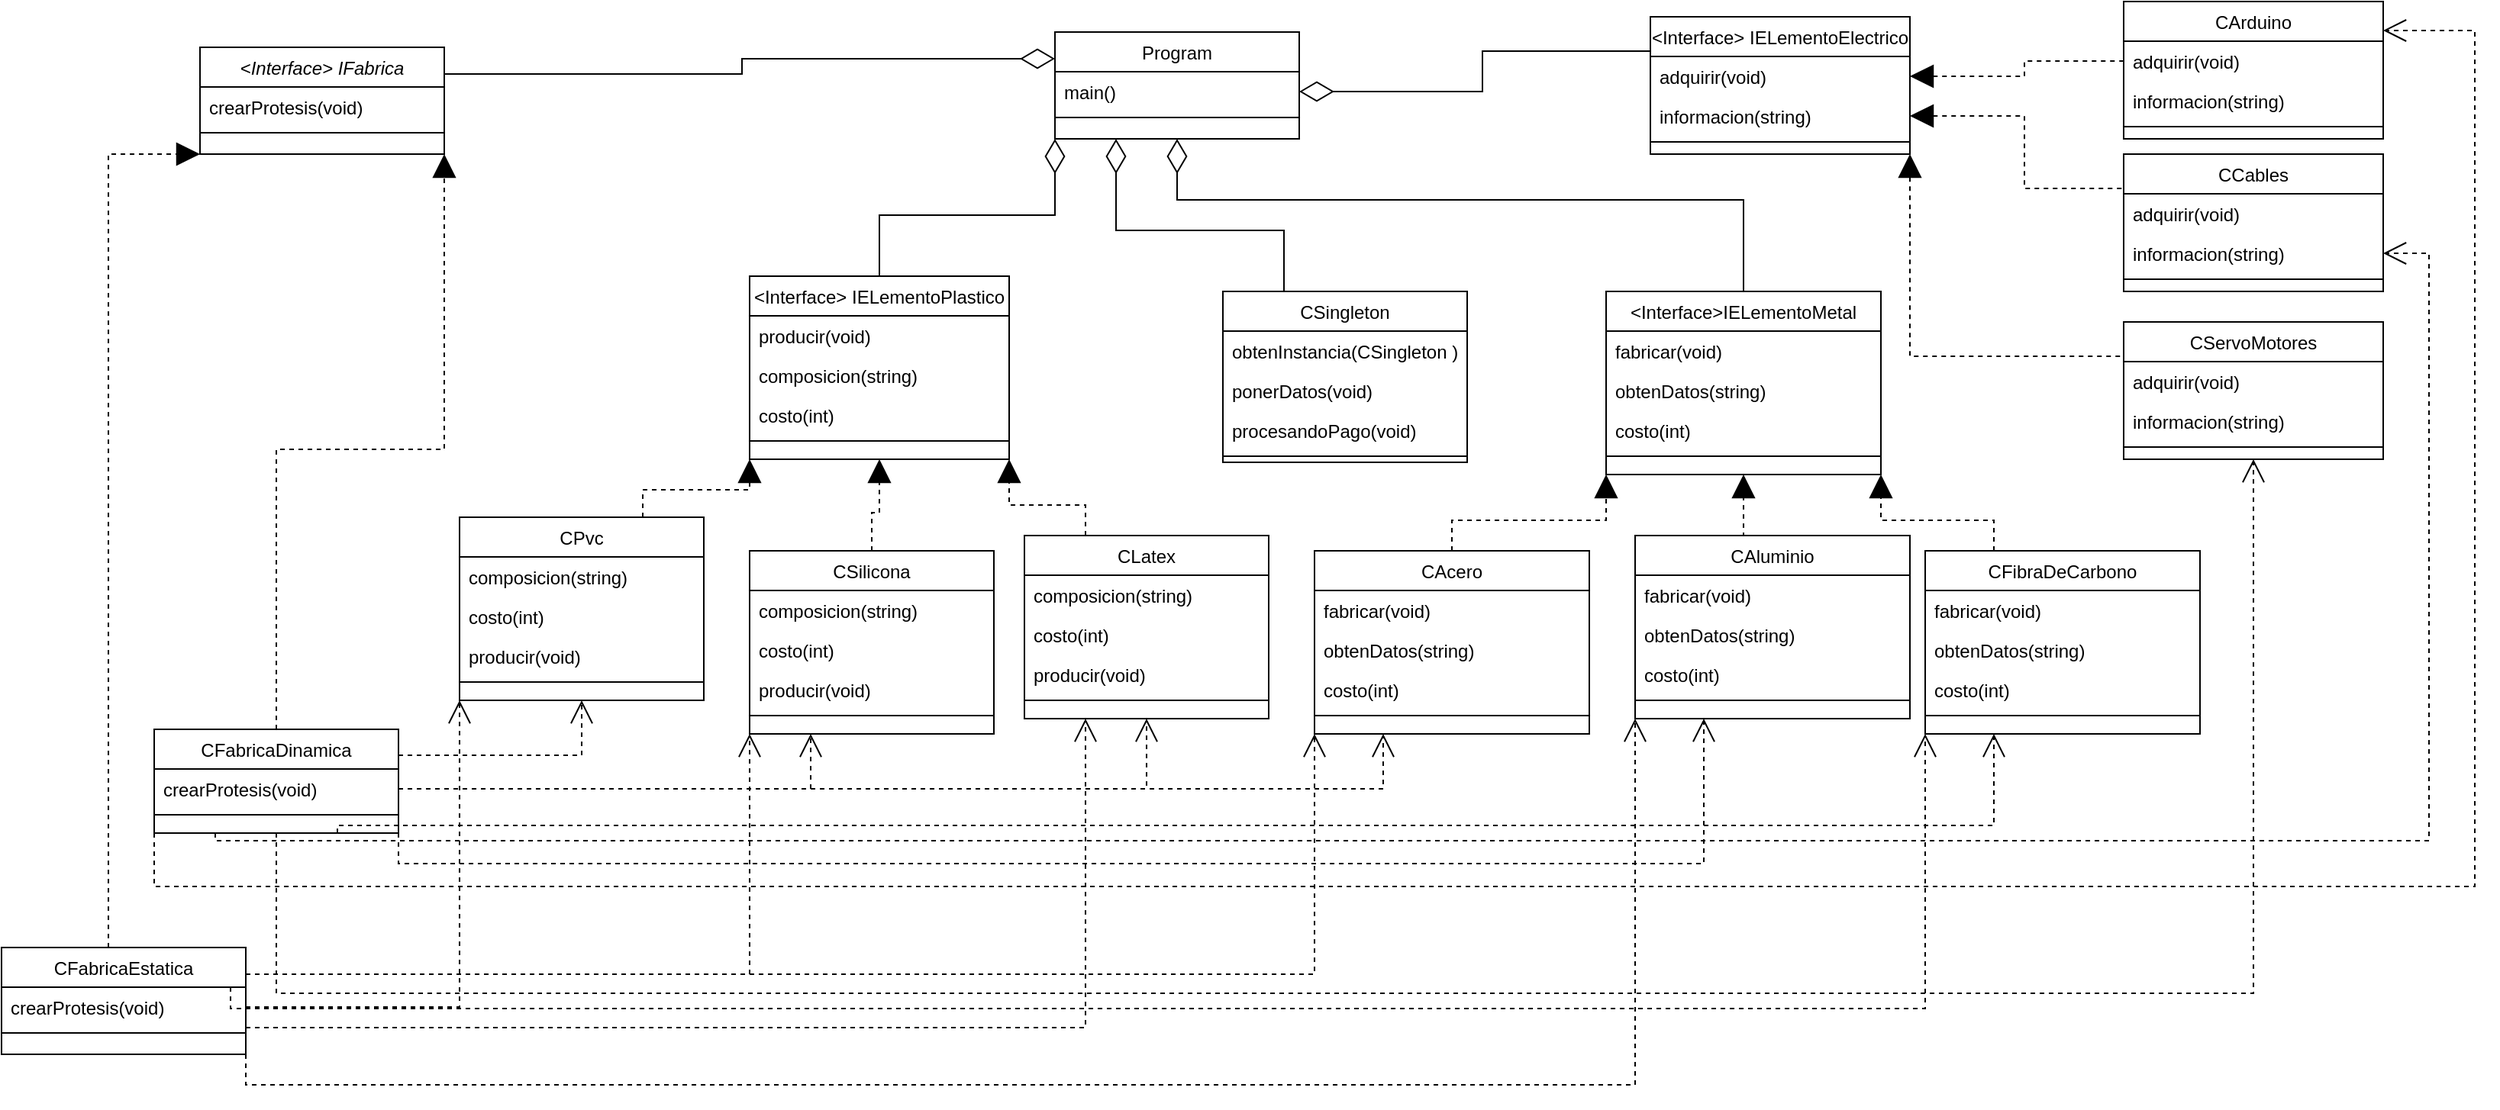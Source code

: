 <mxfile version="20.4.0" type="device"><diagram id="C5RBs43oDa-KdzZeNtuy" name="Page-1"><mxGraphModel dx="1813" dy="685" grid="1" gridSize="10" guides="1" tooltips="1" connect="1" arrows="1" fold="1" page="1" pageScale="1" pageWidth="827" pageHeight="1169" math="0" shadow="0"><root><mxCell id="WIyWlLk6GJQsqaUBKTNV-0"/><mxCell id="WIyWlLk6GJQsqaUBKTNV-1" parent="WIyWlLk6GJQsqaUBKTNV-0"/><mxCell id="kFc6lTH3f4fnBVwbvzu_-84" style="edgeStyle=orthogonalEdgeStyle;rounded=0;orthogonalLoop=1;jettySize=auto;html=1;exitX=1;exitY=0.25;exitDx=0;exitDy=0;entryX=0;entryY=0.25;entryDx=0;entryDy=0;endArrow=diamondThin;endFill=0;endSize=20;" edge="1" parent="WIyWlLk6GJQsqaUBKTNV-1" source="kFc6lTH3f4fnBVwbvzu_-0" target="kFc6lTH3f4fnBVwbvzu_-11"><mxGeometry relative="1" as="geometry"/></mxCell><mxCell id="kFc6lTH3f4fnBVwbvzu_-0" value="&lt;Interface&gt; IFabrica" style="swimlane;fontStyle=2;align=center;verticalAlign=top;childLayout=stackLayout;horizontal=1;startSize=26;horizontalStack=0;resizeParent=1;resizeLast=0;collapsible=1;marginBottom=0;rounded=0;shadow=0;strokeWidth=1;" vertex="1" parent="WIyWlLk6GJQsqaUBKTNV-1"><mxGeometry x="140" y="70" width="160" height="70" as="geometry"><mxRectangle x="230" y="140" width="160" height="26" as="alternateBounds"/></mxGeometry></mxCell><mxCell id="kFc6lTH3f4fnBVwbvzu_-1" value="crearProtesis(void)" style="text;align=left;verticalAlign=top;spacingLeft=4;spacingRight=4;overflow=hidden;rotatable=0;points=[[0,0.5],[1,0.5]];portConstraint=eastwest;" vertex="1" parent="kFc6lTH3f4fnBVwbvzu_-0"><mxGeometry y="26" width="160" height="26" as="geometry"/></mxCell><mxCell id="kFc6lTH3f4fnBVwbvzu_-2" value="" style="line;html=1;strokeWidth=1;align=left;verticalAlign=middle;spacingTop=-1;spacingLeft=3;spacingRight=3;rotatable=0;labelPosition=right;points=[];portConstraint=eastwest;" vertex="1" parent="kFc6lTH3f4fnBVwbvzu_-0"><mxGeometry y="52" width="160" height="8" as="geometry"/></mxCell><mxCell id="kFc6lTH3f4fnBVwbvzu_-9" value="" style="edgeStyle=orthogonalEdgeStyle;rounded=0;orthogonalLoop=1;jettySize=auto;html=1;endArrow=block;endFill=1;endSize=13;dashed=1;entryX=0;entryY=1;entryDx=0;entryDy=0;" edge="1" parent="WIyWlLk6GJQsqaUBKTNV-1" source="kFc6lTH3f4fnBVwbvzu_-3" target="kFc6lTH3f4fnBVwbvzu_-0"><mxGeometry relative="1" as="geometry"><Array as="points"><mxPoint x="80" y="140"/></Array></mxGeometry></mxCell><mxCell id="kFc6lTH3f4fnBVwbvzu_-102" style="edgeStyle=orthogonalEdgeStyle;rounded=0;orthogonalLoop=1;jettySize=auto;html=1;exitX=1;exitY=0.5;exitDx=0;exitDy=0;entryX=0;entryY=1;entryDx=0;entryDy=0;dashed=1;strokeWidth=1;startArrow=none;startFill=0;endArrow=open;endFill=0;startSize=13;endSize=13;sourcePerimeterSpacing=13;targetPerimeterSpacing=13;" edge="1" parent="WIyWlLk6GJQsqaUBKTNV-1" source="kFc6lTH3f4fnBVwbvzu_-4" target="kFc6lTH3f4fnBVwbvzu_-38"><mxGeometry relative="1" as="geometry"/></mxCell><mxCell id="kFc6lTH3f4fnBVwbvzu_-103" style="edgeStyle=orthogonalEdgeStyle;rounded=0;orthogonalLoop=1;jettySize=auto;html=1;exitX=1;exitY=0.25;exitDx=0;exitDy=0;entryX=0;entryY=1;entryDx=0;entryDy=0;dashed=1;strokeWidth=1;startArrow=none;startFill=0;endArrow=open;endFill=0;startSize=13;endSize=13;sourcePerimeterSpacing=13;targetPerimeterSpacing=13;" edge="1" parent="WIyWlLk6GJQsqaUBKTNV-1" source="kFc6lTH3f4fnBVwbvzu_-3" target="kFc6lTH3f4fnBVwbvzu_-28"><mxGeometry relative="1" as="geometry"/></mxCell><mxCell id="kFc6lTH3f4fnBVwbvzu_-104" style="edgeStyle=orthogonalEdgeStyle;rounded=0;orthogonalLoop=1;jettySize=auto;html=1;exitX=1;exitY=0.75;exitDx=0;exitDy=0;entryX=0.25;entryY=1;entryDx=0;entryDy=0;dashed=1;strokeWidth=1;startArrow=none;startFill=0;endArrow=open;endFill=0;startSize=13;endSize=13;sourcePerimeterSpacing=13;targetPerimeterSpacing=13;" edge="1" parent="WIyWlLk6GJQsqaUBKTNV-1" source="kFc6lTH3f4fnBVwbvzu_-3" target="kFc6lTH3f4fnBVwbvzu_-33"><mxGeometry relative="1" as="geometry"/></mxCell><mxCell id="kFc6lTH3f4fnBVwbvzu_-105" style="edgeStyle=orthogonalEdgeStyle;rounded=0;orthogonalLoop=1;jettySize=auto;html=1;exitX=1;exitY=0.25;exitDx=0;exitDy=0;entryX=0;entryY=1;entryDx=0;entryDy=0;dashed=1;strokeWidth=1;startArrow=none;startFill=0;endArrow=open;endFill=0;startSize=13;endSize=13;sourcePerimeterSpacing=13;targetPerimeterSpacing=13;" edge="1" parent="WIyWlLk6GJQsqaUBKTNV-1" source="kFc6lTH3f4fnBVwbvzu_-3" target="kFc6lTH3f4fnBVwbvzu_-47"><mxGeometry relative="1" as="geometry"/></mxCell><mxCell id="kFc6lTH3f4fnBVwbvzu_-106" style="edgeStyle=orthogonalEdgeStyle;rounded=0;orthogonalLoop=1;jettySize=auto;html=1;exitX=1;exitY=1;exitDx=0;exitDy=0;entryX=0;entryY=1;entryDx=0;entryDy=0;dashed=1;strokeWidth=1;startArrow=none;startFill=0;endArrow=open;endFill=0;startSize=13;endSize=13;sourcePerimeterSpacing=13;targetPerimeterSpacing=13;" edge="1" parent="WIyWlLk6GJQsqaUBKTNV-1" source="kFc6lTH3f4fnBVwbvzu_-3" target="kFc6lTH3f4fnBVwbvzu_-57"><mxGeometry relative="1" as="geometry"/></mxCell><mxCell id="kFc6lTH3f4fnBVwbvzu_-107" style="edgeStyle=orthogonalEdgeStyle;rounded=0;orthogonalLoop=1;jettySize=auto;html=1;exitX=1;exitY=0;exitDx=0;exitDy=0;entryX=0;entryY=1;entryDx=0;entryDy=0;dashed=1;strokeWidth=1;startArrow=none;startFill=0;endArrow=open;endFill=0;startSize=13;endSize=13;sourcePerimeterSpacing=13;targetPerimeterSpacing=13;" edge="1" parent="WIyWlLk6GJQsqaUBKTNV-1" source="kFc6lTH3f4fnBVwbvzu_-3" target="kFc6lTH3f4fnBVwbvzu_-52"><mxGeometry relative="1" as="geometry"><Array as="points"><mxPoint x="160" y="700"/><mxPoint x="1270" y="700"/></Array></mxGeometry></mxCell><mxCell id="kFc6lTH3f4fnBVwbvzu_-3" value="CFabricaEstatica" style="swimlane;fontStyle=0;align=center;verticalAlign=top;childLayout=stackLayout;horizontal=1;startSize=26;horizontalStack=0;resizeParent=1;resizeLast=0;collapsible=1;marginBottom=0;rounded=0;shadow=0;strokeWidth=1;" vertex="1" parent="WIyWlLk6GJQsqaUBKTNV-1"><mxGeometry x="10" y="660" width="160" height="70" as="geometry"><mxRectangle x="340" y="380" width="170" height="26" as="alternateBounds"/></mxGeometry></mxCell><mxCell id="kFc6lTH3f4fnBVwbvzu_-4" value="crearProtesis(void)" style="text;align=left;verticalAlign=top;spacingLeft=4;spacingRight=4;overflow=hidden;rotatable=0;points=[[0,0.5],[1,0.5]];portConstraint=eastwest;" vertex="1" parent="kFc6lTH3f4fnBVwbvzu_-3"><mxGeometry y="26" width="160" height="26" as="geometry"/></mxCell><mxCell id="kFc6lTH3f4fnBVwbvzu_-5" value="" style="line;html=1;strokeWidth=1;align=left;verticalAlign=middle;spacingTop=-1;spacingLeft=3;spacingRight=3;rotatable=0;labelPosition=right;points=[];portConstraint=eastwest;" vertex="1" parent="kFc6lTH3f4fnBVwbvzu_-3"><mxGeometry y="52" width="160" height="8" as="geometry"/></mxCell><mxCell id="kFc6lTH3f4fnBVwbvzu_-10" value="" style="edgeStyle=orthogonalEdgeStyle;rounded=0;orthogonalLoop=1;jettySize=auto;html=1;endArrow=block;endFill=1;endSize=13;dashed=1;entryX=1;entryY=1;entryDx=0;entryDy=0;" edge="1" parent="WIyWlLk6GJQsqaUBKTNV-1" source="kFc6lTH3f4fnBVwbvzu_-6" target="kFc6lTH3f4fnBVwbvzu_-0"><mxGeometry relative="1" as="geometry"/></mxCell><mxCell id="kFc6lTH3f4fnBVwbvzu_-109" style="edgeStyle=orthogonalEdgeStyle;rounded=0;orthogonalLoop=1;jettySize=auto;html=1;exitX=1;exitY=0.25;exitDx=0;exitDy=0;entryX=0.5;entryY=1;entryDx=0;entryDy=0;dashed=1;strokeWidth=1;startArrow=none;startFill=0;endArrow=open;endFill=0;startSize=13;endSize=13;sourcePerimeterSpacing=13;targetPerimeterSpacing=13;" edge="1" parent="WIyWlLk6GJQsqaUBKTNV-1" source="kFc6lTH3f4fnBVwbvzu_-6" target="kFc6lTH3f4fnBVwbvzu_-38"><mxGeometry relative="1" as="geometry"/></mxCell><mxCell id="kFc6lTH3f4fnBVwbvzu_-113" style="edgeStyle=orthogonalEdgeStyle;rounded=0;orthogonalLoop=1;jettySize=auto;html=1;exitX=1;exitY=1;exitDx=0;exitDy=0;entryX=0.25;entryY=1;entryDx=0;entryDy=0;dashed=1;strokeWidth=1;startArrow=none;startFill=0;endArrow=open;endFill=0;startSize=13;endSize=13;sourcePerimeterSpacing=13;targetPerimeterSpacing=13;" edge="1" parent="WIyWlLk6GJQsqaUBKTNV-1" source="kFc6lTH3f4fnBVwbvzu_-6" target="kFc6lTH3f4fnBVwbvzu_-57"><mxGeometry relative="1" as="geometry"/></mxCell><mxCell id="kFc6lTH3f4fnBVwbvzu_-114" style="edgeStyle=orthogonalEdgeStyle;rounded=0;orthogonalLoop=1;jettySize=auto;html=1;exitX=0.75;exitY=1;exitDx=0;exitDy=0;entryX=0.25;entryY=1;entryDx=0;entryDy=0;dashed=1;strokeWidth=1;startArrow=none;startFill=0;endArrow=open;endFill=0;startSize=13;endSize=13;sourcePerimeterSpacing=13;targetPerimeterSpacing=13;" edge="1" parent="WIyWlLk6GJQsqaUBKTNV-1" source="kFc6lTH3f4fnBVwbvzu_-6" target="kFc6lTH3f4fnBVwbvzu_-52"><mxGeometry relative="1" as="geometry"><Array as="points"><mxPoint x="230" y="580"/><mxPoint x="1315" y="580"/></Array></mxGeometry></mxCell><mxCell id="kFc6lTH3f4fnBVwbvzu_-115" style="edgeStyle=orthogonalEdgeStyle;rounded=0;orthogonalLoop=1;jettySize=auto;html=1;exitX=0.5;exitY=1;exitDx=0;exitDy=0;entryX=0.5;entryY=1;entryDx=0;entryDy=0;dashed=1;strokeWidth=1;startArrow=none;startFill=0;endArrow=open;endFill=0;startSize=13;endSize=13;sourcePerimeterSpacing=13;targetPerimeterSpacing=13;" edge="1" parent="WIyWlLk6GJQsqaUBKTNV-1" source="kFc6lTH3f4fnBVwbvzu_-6" target="kFc6lTH3f4fnBVwbvzu_-69"><mxGeometry relative="1" as="geometry"><Array as="points"><mxPoint x="190" y="690"/><mxPoint x="1485" y="690"/></Array></mxGeometry></mxCell><mxCell id="kFc6lTH3f4fnBVwbvzu_-116" style="edgeStyle=orthogonalEdgeStyle;rounded=0;orthogonalLoop=1;jettySize=auto;html=1;exitX=0.25;exitY=1;exitDx=0;exitDy=0;entryX=1;entryY=0.5;entryDx=0;entryDy=0;dashed=1;strokeWidth=1;startArrow=none;startFill=0;endArrow=open;endFill=0;startSize=13;endSize=13;sourcePerimeterSpacing=13;targetPerimeterSpacing=13;" edge="1" parent="WIyWlLk6GJQsqaUBKTNV-1" source="kFc6lTH3f4fnBVwbvzu_-6" target="kFc6lTH3f4fnBVwbvzu_-75"><mxGeometry relative="1" as="geometry"><Array as="points"><mxPoint x="150" y="590"/><mxPoint x="1600" y="590"/><mxPoint x="1600" y="205"/></Array></mxGeometry></mxCell><mxCell id="kFc6lTH3f4fnBVwbvzu_-117" style="edgeStyle=orthogonalEdgeStyle;rounded=0;orthogonalLoop=1;jettySize=auto;html=1;exitX=0;exitY=1;exitDx=0;exitDy=0;entryX=1;entryY=0.211;entryDx=0;entryDy=0;dashed=1;strokeWidth=1;startArrow=none;startFill=0;endArrow=open;endFill=0;startSize=13;endSize=13;sourcePerimeterSpacing=13;targetPerimeterSpacing=13;entryPerimeter=0;" edge="1" parent="WIyWlLk6GJQsqaUBKTNV-1" source="kFc6lTH3f4fnBVwbvzu_-6" target="kFc6lTH3f4fnBVwbvzu_-65"><mxGeometry relative="1" as="geometry"><Array as="points"><mxPoint x="110" y="620"/><mxPoint x="1630" y="620"/><mxPoint x="1630" y="59"/></Array></mxGeometry></mxCell><mxCell id="kFc6lTH3f4fnBVwbvzu_-6" value="CFabricaDinamica" style="swimlane;fontStyle=0;align=center;verticalAlign=top;childLayout=stackLayout;horizontal=1;startSize=26;horizontalStack=0;resizeParent=1;resizeLast=0;collapsible=1;marginBottom=0;rounded=0;shadow=0;strokeWidth=1;" vertex="1" parent="WIyWlLk6GJQsqaUBKTNV-1"><mxGeometry x="110" y="517" width="160" height="68" as="geometry"><mxRectangle x="130" y="380" width="160" height="26" as="alternateBounds"/></mxGeometry></mxCell><mxCell id="kFc6lTH3f4fnBVwbvzu_-7" value="crearProtesis(void)" style="text;align=left;verticalAlign=top;spacingLeft=4;spacingRight=4;overflow=hidden;rotatable=0;points=[[0,0.5],[1,0.5]];portConstraint=eastwest;" vertex="1" parent="kFc6lTH3f4fnBVwbvzu_-6"><mxGeometry y="26" width="160" height="26" as="geometry"/></mxCell><mxCell id="kFc6lTH3f4fnBVwbvzu_-8" value="" style="line;html=1;strokeWidth=1;align=left;verticalAlign=middle;spacingTop=-1;spacingLeft=3;spacingRight=3;rotatable=0;labelPosition=right;points=[];portConstraint=eastwest;" vertex="1" parent="kFc6lTH3f4fnBVwbvzu_-6"><mxGeometry y="52" width="160" height="8" as="geometry"/></mxCell><mxCell id="kFc6lTH3f4fnBVwbvzu_-11" value="Program" style="swimlane;fontStyle=0;align=center;verticalAlign=top;childLayout=stackLayout;horizontal=1;startSize=26;horizontalStack=0;resizeParent=1;resizeLast=0;collapsible=1;marginBottom=0;rounded=0;shadow=0;strokeWidth=1;" vertex="1" parent="WIyWlLk6GJQsqaUBKTNV-1"><mxGeometry x="700" y="60" width="160" height="70" as="geometry"><mxRectangle x="550" y="140" width="160" height="26" as="alternateBounds"/></mxGeometry></mxCell><mxCell id="kFc6lTH3f4fnBVwbvzu_-12" value="main()" style="text;align=left;verticalAlign=top;spacingLeft=4;spacingRight=4;overflow=hidden;rotatable=0;points=[[0,0.5],[1,0.5]];portConstraint=eastwest;" vertex="1" parent="kFc6lTH3f4fnBVwbvzu_-11"><mxGeometry y="26" width="160" height="26" as="geometry"/></mxCell><mxCell id="kFc6lTH3f4fnBVwbvzu_-13" value="" style="line;html=1;strokeWidth=1;align=left;verticalAlign=middle;spacingTop=-1;spacingLeft=3;spacingRight=3;rotatable=0;labelPosition=right;points=[];portConstraint=eastwest;" vertex="1" parent="kFc6lTH3f4fnBVwbvzu_-11"><mxGeometry y="52" width="160" height="8" as="geometry"/></mxCell><mxCell id="kFc6lTH3f4fnBVwbvzu_-88" style="edgeStyle=orthogonalEdgeStyle;rounded=0;orthogonalLoop=1;jettySize=auto;html=1;exitX=0;exitY=0.25;exitDx=0;exitDy=0;entryX=1;entryY=0.5;entryDx=0;entryDy=0;endArrow=diamondThin;endFill=0;endSize=20;" edge="1" parent="WIyWlLk6GJQsqaUBKTNV-1" source="kFc6lTH3f4fnBVwbvzu_-14" target="kFc6lTH3f4fnBVwbvzu_-12"><mxGeometry relative="1" as="geometry"/></mxCell><mxCell id="kFc6lTH3f4fnBVwbvzu_-100" style="edgeStyle=orthogonalEdgeStyle;rounded=0;orthogonalLoop=1;jettySize=auto;html=1;exitX=1;exitY=1;exitDx=0;exitDy=0;entryX=0;entryY=0.25;entryDx=0;entryDy=0;dashed=1;strokeWidth=1;startArrow=block;startFill=1;endArrow=none;endFill=0;endSize=13;targetPerimeterSpacing=13;sourcePerimeterSpacing=13;startSize=13;" edge="1" parent="WIyWlLk6GJQsqaUBKTNV-1" source="kFc6lTH3f4fnBVwbvzu_-14" target="kFc6lTH3f4fnBVwbvzu_-69"><mxGeometry relative="1" as="geometry"/></mxCell><mxCell id="kFc6lTH3f4fnBVwbvzu_-14" value="&lt;Interface&gt; IELementoElectrico" style="swimlane;fontStyle=0;align=center;verticalAlign=top;childLayout=stackLayout;horizontal=1;startSize=26;horizontalStack=0;resizeParent=1;resizeLast=0;collapsible=1;marginBottom=0;rounded=0;shadow=0;strokeWidth=1;" vertex="1" parent="WIyWlLk6GJQsqaUBKTNV-1"><mxGeometry x="1090" y="50" width="170" height="90" as="geometry"><mxRectangle x="340" y="380" width="170" height="26" as="alternateBounds"/></mxGeometry></mxCell><mxCell id="kFc6lTH3f4fnBVwbvzu_-15" value="adquirir(void)" style="text;align=left;verticalAlign=top;spacingLeft=4;spacingRight=4;overflow=hidden;rotatable=0;points=[[0,0.5],[1,0.5]];portConstraint=eastwest;" vertex="1" parent="kFc6lTH3f4fnBVwbvzu_-14"><mxGeometry y="26" width="170" height="26" as="geometry"/></mxCell><mxCell id="kFc6lTH3f4fnBVwbvzu_-16" value="informacion(string)" style="text;align=left;verticalAlign=top;spacingLeft=4;spacingRight=4;overflow=hidden;rotatable=0;points=[[0,0.5],[1,0.5]];portConstraint=eastwest;" vertex="1" parent="kFc6lTH3f4fnBVwbvzu_-14"><mxGeometry y="52" width="170" height="26" as="geometry"/></mxCell><mxCell id="kFc6lTH3f4fnBVwbvzu_-17" value="" style="line;html=1;strokeWidth=1;align=left;verticalAlign=middle;spacingTop=-1;spacingLeft=3;spacingRight=3;rotatable=0;labelPosition=right;points=[];portConstraint=eastwest;" vertex="1" parent="kFc6lTH3f4fnBVwbvzu_-14"><mxGeometry y="78" width="170" height="8" as="geometry"/></mxCell><mxCell id="kFc6lTH3f4fnBVwbvzu_-87" style="edgeStyle=orthogonalEdgeStyle;rounded=0;orthogonalLoop=1;jettySize=auto;html=1;exitX=0.5;exitY=0;exitDx=0;exitDy=0;entryX=0.5;entryY=1;entryDx=0;entryDy=0;endArrow=diamondThin;endFill=0;targetPerimeterSpacing=19;endSize=20;" edge="1" parent="WIyWlLk6GJQsqaUBKTNV-1" source="kFc6lTH3f4fnBVwbvzu_-18" target="kFc6lTH3f4fnBVwbvzu_-11"><mxGeometry relative="1" as="geometry"><Array as="points"><mxPoint x="1151" y="170"/><mxPoint x="780" y="170"/></Array></mxGeometry></mxCell><mxCell id="kFc6lTH3f4fnBVwbvzu_-18" value="&lt;Interface&gt;IELementoMetal" style="swimlane;fontStyle=0;align=center;verticalAlign=top;childLayout=stackLayout;horizontal=1;startSize=26;horizontalStack=0;resizeParent=1;resizeLast=0;collapsible=1;marginBottom=0;rounded=0;shadow=0;strokeWidth=1;" vertex="1" parent="WIyWlLk6GJQsqaUBKTNV-1"><mxGeometry x="1061" y="230" width="180" height="120" as="geometry"><mxRectangle x="340" y="380" width="170" height="26" as="alternateBounds"/></mxGeometry></mxCell><mxCell id="kFc6lTH3f4fnBVwbvzu_-19" value="fabricar(void)" style="text;align=left;verticalAlign=top;spacingLeft=4;spacingRight=4;overflow=hidden;rotatable=0;points=[[0,0.5],[1,0.5]];portConstraint=eastwest;" vertex="1" parent="kFc6lTH3f4fnBVwbvzu_-18"><mxGeometry y="26" width="180" height="26" as="geometry"/></mxCell><mxCell id="kFc6lTH3f4fnBVwbvzu_-20" value="obtenDatos(string)" style="text;align=left;verticalAlign=top;spacingLeft=4;spacingRight=4;overflow=hidden;rotatable=0;points=[[0,0.5],[1,0.5]];portConstraint=eastwest;" vertex="1" parent="kFc6lTH3f4fnBVwbvzu_-18"><mxGeometry y="52" width="180" height="26" as="geometry"/></mxCell><mxCell id="kFc6lTH3f4fnBVwbvzu_-21" value="costo(int)" style="text;align=left;verticalAlign=top;spacingLeft=4;spacingRight=4;overflow=hidden;rotatable=0;points=[[0,0.5],[1,0.5]];portConstraint=eastwest;" vertex="1" parent="kFc6lTH3f4fnBVwbvzu_-18"><mxGeometry y="78" width="180" height="26" as="geometry"/></mxCell><mxCell id="kFc6lTH3f4fnBVwbvzu_-22" value="" style="line;html=1;strokeWidth=1;align=left;verticalAlign=middle;spacingTop=-1;spacingLeft=3;spacingRight=3;rotatable=0;labelPosition=right;points=[];portConstraint=eastwest;" vertex="1" parent="kFc6lTH3f4fnBVwbvzu_-18"><mxGeometry y="104" width="180" height="8" as="geometry"/></mxCell><mxCell id="kFc6lTH3f4fnBVwbvzu_-86" style="edgeStyle=orthogonalEdgeStyle;rounded=0;orthogonalLoop=1;jettySize=auto;html=1;exitX=0.5;exitY=0;exitDx=0;exitDy=0;entryX=0;entryY=1;entryDx=0;entryDy=0;endArrow=diamondThin;endFill=0;endSize=20;" edge="1" parent="WIyWlLk6GJQsqaUBKTNV-1" source="kFc6lTH3f4fnBVwbvzu_-23" target="kFc6lTH3f4fnBVwbvzu_-11"><mxGeometry relative="1" as="geometry"/></mxCell><mxCell id="kFc6lTH3f4fnBVwbvzu_-23" value="&lt;Interface&gt; IELementoPlastico" style="swimlane;fontStyle=0;align=center;verticalAlign=top;childLayout=stackLayout;horizontal=1;startSize=26;horizontalStack=0;resizeParent=1;resizeLast=0;collapsible=1;marginBottom=0;rounded=0;shadow=0;strokeWidth=1;" vertex="1" parent="WIyWlLk6GJQsqaUBKTNV-1"><mxGeometry x="500" y="220" width="170" height="120" as="geometry"><mxRectangle x="340" y="380" width="170" height="26" as="alternateBounds"/></mxGeometry></mxCell><mxCell id="kFc6lTH3f4fnBVwbvzu_-24" value="producir(void)" style="text;align=left;verticalAlign=top;spacingLeft=4;spacingRight=4;overflow=hidden;rotatable=0;points=[[0,0.5],[1,0.5]];portConstraint=eastwest;" vertex="1" parent="kFc6lTH3f4fnBVwbvzu_-23"><mxGeometry y="26" width="170" height="26" as="geometry"/></mxCell><mxCell id="kFc6lTH3f4fnBVwbvzu_-25" value="composicion(string)" style="text;align=left;verticalAlign=top;spacingLeft=4;spacingRight=4;overflow=hidden;rotatable=0;points=[[0,0.5],[1,0.5]];portConstraint=eastwest;" vertex="1" parent="kFc6lTH3f4fnBVwbvzu_-23"><mxGeometry y="52" width="170" height="26" as="geometry"/></mxCell><mxCell id="kFc6lTH3f4fnBVwbvzu_-26" value="costo(int)" style="text;align=left;verticalAlign=top;spacingLeft=4;spacingRight=4;overflow=hidden;rotatable=0;points=[[0,0.5],[1,0.5]];portConstraint=eastwest;" vertex="1" parent="kFc6lTH3f4fnBVwbvzu_-23"><mxGeometry y="78" width="170" height="26" as="geometry"/></mxCell><mxCell id="kFc6lTH3f4fnBVwbvzu_-27" value="" style="line;html=1;strokeWidth=1;align=left;verticalAlign=middle;spacingTop=-1;spacingLeft=3;spacingRight=3;rotatable=0;labelPosition=right;points=[];portConstraint=eastwest;" vertex="1" parent="kFc6lTH3f4fnBVwbvzu_-23"><mxGeometry y="104" width="170" height="8" as="geometry"/></mxCell><mxCell id="kFc6lTH3f4fnBVwbvzu_-44" value="" style="edgeStyle=orthogonalEdgeStyle;rounded=0;orthogonalLoop=1;jettySize=auto;html=1;entryX=0.5;entryY=1;entryDx=0;entryDy=0;endArrow=block;endFill=1;endSize=13;dashed=1;" edge="1" parent="WIyWlLk6GJQsqaUBKTNV-1" source="kFc6lTH3f4fnBVwbvzu_-28" target="kFc6lTH3f4fnBVwbvzu_-23"><mxGeometry relative="1" as="geometry"/></mxCell><mxCell id="kFc6lTH3f4fnBVwbvzu_-28" value="CSilicona" style="swimlane;fontStyle=0;align=center;verticalAlign=top;childLayout=stackLayout;horizontal=1;startSize=26;horizontalStack=0;resizeParent=1;resizeLast=0;collapsible=1;marginBottom=0;rounded=0;shadow=0;strokeWidth=1;" vertex="1" parent="WIyWlLk6GJQsqaUBKTNV-1"><mxGeometry x="500" y="400" width="160" height="120" as="geometry"><mxRectangle x="130" y="380" width="160" height="26" as="alternateBounds"/></mxGeometry></mxCell><mxCell id="kFc6lTH3f4fnBVwbvzu_-29" value="composicion(string)" style="text;align=left;verticalAlign=top;spacingLeft=4;spacingRight=4;overflow=hidden;rotatable=0;points=[[0,0.5],[1,0.5]];portConstraint=eastwest;" vertex="1" parent="kFc6lTH3f4fnBVwbvzu_-28"><mxGeometry y="26" width="160" height="26" as="geometry"/></mxCell><mxCell id="kFc6lTH3f4fnBVwbvzu_-30" value="costo(int)" style="text;align=left;verticalAlign=top;spacingLeft=4;spacingRight=4;overflow=hidden;rotatable=0;points=[[0,0.5],[1,0.5]];portConstraint=eastwest;" vertex="1" parent="kFc6lTH3f4fnBVwbvzu_-28"><mxGeometry y="52" width="160" height="26" as="geometry"/></mxCell><mxCell id="kFc6lTH3f4fnBVwbvzu_-31" value="producir(void)" style="text;align=left;verticalAlign=top;spacingLeft=4;spacingRight=4;overflow=hidden;rotatable=0;points=[[0,0.5],[1,0.5]];portConstraint=eastwest;" vertex="1" parent="kFc6lTH3f4fnBVwbvzu_-28"><mxGeometry y="78" width="160" height="26" as="geometry"/></mxCell><mxCell id="kFc6lTH3f4fnBVwbvzu_-32" value="" style="line;html=1;strokeWidth=1;align=left;verticalAlign=middle;spacingTop=-1;spacingLeft=3;spacingRight=3;rotatable=0;labelPosition=right;points=[];portConstraint=eastwest;" vertex="1" parent="kFc6lTH3f4fnBVwbvzu_-28"><mxGeometry y="104" width="160" height="8" as="geometry"/></mxCell><mxCell id="kFc6lTH3f4fnBVwbvzu_-45" value="" style="edgeStyle=orthogonalEdgeStyle;rounded=0;orthogonalLoop=1;jettySize=auto;html=1;entryX=1;entryY=1;entryDx=0;entryDy=0;exitX=0.25;exitY=0;exitDx=0;exitDy=0;endArrow=block;endFill=1;endSize=13;dashed=1;" edge="1" parent="WIyWlLk6GJQsqaUBKTNV-1" source="kFc6lTH3f4fnBVwbvzu_-33" target="kFc6lTH3f4fnBVwbvzu_-23"><mxGeometry relative="1" as="geometry"/></mxCell><mxCell id="kFc6lTH3f4fnBVwbvzu_-33" value="CLatex" style="swimlane;fontStyle=0;align=center;verticalAlign=top;childLayout=stackLayout;horizontal=1;startSize=26;horizontalStack=0;resizeParent=1;resizeLast=0;collapsible=1;marginBottom=0;rounded=0;shadow=0;strokeWidth=1;" vertex="1" parent="WIyWlLk6GJQsqaUBKTNV-1"><mxGeometry x="680" y="390" width="160" height="120" as="geometry"><mxRectangle x="130" y="380" width="160" height="26" as="alternateBounds"/></mxGeometry></mxCell><mxCell id="kFc6lTH3f4fnBVwbvzu_-34" value="composicion(string)" style="text;align=left;verticalAlign=top;spacingLeft=4;spacingRight=4;overflow=hidden;rotatable=0;points=[[0,0.5],[1,0.5]];portConstraint=eastwest;" vertex="1" parent="kFc6lTH3f4fnBVwbvzu_-33"><mxGeometry y="26" width="160" height="26" as="geometry"/></mxCell><mxCell id="kFc6lTH3f4fnBVwbvzu_-35" value="costo(int)" style="text;align=left;verticalAlign=top;spacingLeft=4;spacingRight=4;overflow=hidden;rotatable=0;points=[[0,0.5],[1,0.5]];portConstraint=eastwest;" vertex="1" parent="kFc6lTH3f4fnBVwbvzu_-33"><mxGeometry y="52" width="160" height="26" as="geometry"/></mxCell><mxCell id="kFc6lTH3f4fnBVwbvzu_-36" value="producir(void)" style="text;align=left;verticalAlign=top;spacingLeft=4;spacingRight=4;overflow=hidden;rotatable=0;points=[[0,0.5],[1,0.5]];portConstraint=eastwest;" vertex="1" parent="kFc6lTH3f4fnBVwbvzu_-33"><mxGeometry y="78" width="160" height="26" as="geometry"/></mxCell><mxCell id="kFc6lTH3f4fnBVwbvzu_-37" value="" style="line;html=1;strokeWidth=1;align=left;verticalAlign=middle;spacingTop=-1;spacingLeft=3;spacingRight=3;rotatable=0;labelPosition=right;points=[];portConstraint=eastwest;" vertex="1" parent="kFc6lTH3f4fnBVwbvzu_-33"><mxGeometry y="104" width="160" height="8" as="geometry"/></mxCell><mxCell id="kFc6lTH3f4fnBVwbvzu_-43" value="" style="edgeStyle=orthogonalEdgeStyle;rounded=0;orthogonalLoop=1;jettySize=auto;html=1;entryX=0;entryY=1;entryDx=0;entryDy=0;exitX=0.75;exitY=0;exitDx=0;exitDy=0;endArrow=block;endFill=1;endSize=13;dashed=1;" edge="1" parent="WIyWlLk6GJQsqaUBKTNV-1" source="kFc6lTH3f4fnBVwbvzu_-38" target="kFc6lTH3f4fnBVwbvzu_-23"><mxGeometry relative="1" as="geometry"><Array as="points"><mxPoint x="430" y="360"/><mxPoint x="500" y="360"/></Array></mxGeometry></mxCell><mxCell id="kFc6lTH3f4fnBVwbvzu_-38" value="CPvc" style="swimlane;fontStyle=0;align=center;verticalAlign=top;childLayout=stackLayout;horizontal=1;startSize=26;horizontalStack=0;resizeParent=1;resizeLast=0;collapsible=1;marginBottom=0;rounded=0;shadow=0;strokeWidth=1;" vertex="1" parent="WIyWlLk6GJQsqaUBKTNV-1"><mxGeometry x="310" y="378" width="160" height="120" as="geometry"><mxRectangle x="130" y="380" width="160" height="26" as="alternateBounds"/></mxGeometry></mxCell><mxCell id="kFc6lTH3f4fnBVwbvzu_-39" value="composicion(string)" style="text;align=left;verticalAlign=top;spacingLeft=4;spacingRight=4;overflow=hidden;rotatable=0;points=[[0,0.5],[1,0.5]];portConstraint=eastwest;" vertex="1" parent="kFc6lTH3f4fnBVwbvzu_-38"><mxGeometry y="26" width="160" height="26" as="geometry"/></mxCell><mxCell id="kFc6lTH3f4fnBVwbvzu_-40" value="costo(int)" style="text;align=left;verticalAlign=top;spacingLeft=4;spacingRight=4;overflow=hidden;rotatable=0;points=[[0,0.5],[1,0.5]];portConstraint=eastwest;" vertex="1" parent="kFc6lTH3f4fnBVwbvzu_-38"><mxGeometry y="52" width="160" height="26" as="geometry"/></mxCell><mxCell id="kFc6lTH3f4fnBVwbvzu_-41" value="producir(void)" style="text;align=left;verticalAlign=top;spacingLeft=4;spacingRight=4;overflow=hidden;rotatable=0;points=[[0,0.5],[1,0.5]];portConstraint=eastwest;" vertex="1" parent="kFc6lTH3f4fnBVwbvzu_-38"><mxGeometry y="78" width="160" height="26" as="geometry"/></mxCell><mxCell id="kFc6lTH3f4fnBVwbvzu_-42" value="" style="line;html=1;strokeWidth=1;align=left;verticalAlign=middle;spacingTop=-1;spacingLeft=3;spacingRight=3;rotatable=0;labelPosition=right;points=[];portConstraint=eastwest;" vertex="1" parent="kFc6lTH3f4fnBVwbvzu_-38"><mxGeometry y="104" width="160" height="8" as="geometry"/></mxCell><mxCell id="kFc6lTH3f4fnBVwbvzu_-62" style="edgeStyle=orthogonalEdgeStyle;rounded=0;orthogonalLoop=1;jettySize=auto;html=1;exitX=0.5;exitY=0;exitDx=0;exitDy=0;entryX=0;entryY=1;entryDx=0;entryDy=0;endArrow=block;endFill=1;endSize=13;dashed=1;" edge="1" parent="WIyWlLk6GJQsqaUBKTNV-1" source="kFc6lTH3f4fnBVwbvzu_-47" target="kFc6lTH3f4fnBVwbvzu_-18"><mxGeometry relative="1" as="geometry"/></mxCell><mxCell id="kFc6lTH3f4fnBVwbvzu_-47" value="CAcero" style="swimlane;fontStyle=0;align=center;verticalAlign=top;childLayout=stackLayout;horizontal=1;startSize=26;horizontalStack=0;resizeParent=1;resizeLast=0;collapsible=1;marginBottom=0;rounded=0;shadow=0;strokeWidth=1;" vertex="1" parent="WIyWlLk6GJQsqaUBKTNV-1"><mxGeometry x="870" y="400" width="180" height="120" as="geometry"><mxRectangle x="340" y="380" width="170" height="26" as="alternateBounds"/></mxGeometry></mxCell><mxCell id="kFc6lTH3f4fnBVwbvzu_-48" value="fabricar(void)" style="text;align=left;verticalAlign=top;spacingLeft=4;spacingRight=4;overflow=hidden;rotatable=0;points=[[0,0.5],[1,0.5]];portConstraint=eastwest;" vertex="1" parent="kFc6lTH3f4fnBVwbvzu_-47"><mxGeometry y="26" width="180" height="26" as="geometry"/></mxCell><mxCell id="kFc6lTH3f4fnBVwbvzu_-49" value="obtenDatos(string)" style="text;align=left;verticalAlign=top;spacingLeft=4;spacingRight=4;overflow=hidden;rotatable=0;points=[[0,0.5],[1,0.5]];portConstraint=eastwest;" vertex="1" parent="kFc6lTH3f4fnBVwbvzu_-47"><mxGeometry y="52" width="180" height="26" as="geometry"/></mxCell><mxCell id="kFc6lTH3f4fnBVwbvzu_-50" value="costo(int)" style="text;align=left;verticalAlign=top;spacingLeft=4;spacingRight=4;overflow=hidden;rotatable=0;points=[[0,0.5],[1,0.5]];portConstraint=eastwest;" vertex="1" parent="kFc6lTH3f4fnBVwbvzu_-47"><mxGeometry y="78" width="180" height="26" as="geometry"/></mxCell><mxCell id="kFc6lTH3f4fnBVwbvzu_-51" value="" style="line;html=1;strokeWidth=1;align=left;verticalAlign=middle;spacingTop=-1;spacingLeft=3;spacingRight=3;rotatable=0;labelPosition=right;points=[];portConstraint=eastwest;" vertex="1" parent="kFc6lTH3f4fnBVwbvzu_-47"><mxGeometry y="104" width="180" height="8" as="geometry"/></mxCell><mxCell id="kFc6lTH3f4fnBVwbvzu_-64" style="edgeStyle=orthogonalEdgeStyle;rounded=0;orthogonalLoop=1;jettySize=auto;html=1;exitX=0.25;exitY=0;exitDx=0;exitDy=0;entryX=1;entryY=1;entryDx=0;entryDy=0;endArrow=block;endFill=1;endSize=13;dashed=1;" edge="1" parent="WIyWlLk6GJQsqaUBKTNV-1" source="kFc6lTH3f4fnBVwbvzu_-52" target="kFc6lTH3f4fnBVwbvzu_-18"><mxGeometry relative="1" as="geometry"/></mxCell><mxCell id="kFc6lTH3f4fnBVwbvzu_-52" value="CFibraDeCarbono" style="swimlane;fontStyle=0;align=center;verticalAlign=top;childLayout=stackLayout;horizontal=1;startSize=26;horizontalStack=0;resizeParent=1;resizeLast=0;collapsible=1;marginBottom=0;rounded=0;shadow=0;strokeWidth=1;" vertex="1" parent="WIyWlLk6GJQsqaUBKTNV-1"><mxGeometry x="1270" y="400" width="180" height="120" as="geometry"><mxRectangle x="340" y="380" width="170" height="26" as="alternateBounds"/></mxGeometry></mxCell><mxCell id="kFc6lTH3f4fnBVwbvzu_-53" value="fabricar(void)" style="text;align=left;verticalAlign=top;spacingLeft=4;spacingRight=4;overflow=hidden;rotatable=0;points=[[0,0.5],[1,0.5]];portConstraint=eastwest;" vertex="1" parent="kFc6lTH3f4fnBVwbvzu_-52"><mxGeometry y="26" width="180" height="26" as="geometry"/></mxCell><mxCell id="kFc6lTH3f4fnBVwbvzu_-54" value="obtenDatos(string)" style="text;align=left;verticalAlign=top;spacingLeft=4;spacingRight=4;overflow=hidden;rotatable=0;points=[[0,0.5],[1,0.5]];portConstraint=eastwest;" vertex="1" parent="kFc6lTH3f4fnBVwbvzu_-52"><mxGeometry y="52" width="180" height="26" as="geometry"/></mxCell><mxCell id="kFc6lTH3f4fnBVwbvzu_-55" value="costo(int)" style="text;align=left;verticalAlign=top;spacingLeft=4;spacingRight=4;overflow=hidden;rotatable=0;points=[[0,0.5],[1,0.5]];portConstraint=eastwest;" vertex="1" parent="kFc6lTH3f4fnBVwbvzu_-52"><mxGeometry y="78" width="180" height="26" as="geometry"/></mxCell><mxCell id="kFc6lTH3f4fnBVwbvzu_-56" value="" style="line;html=1;strokeWidth=1;align=left;verticalAlign=middle;spacingTop=-1;spacingLeft=3;spacingRight=3;rotatable=0;labelPosition=right;points=[];portConstraint=eastwest;" vertex="1" parent="kFc6lTH3f4fnBVwbvzu_-52"><mxGeometry y="104" width="180" height="8" as="geometry"/></mxCell><mxCell id="kFc6lTH3f4fnBVwbvzu_-63" style="edgeStyle=orthogonalEdgeStyle;rounded=0;orthogonalLoop=1;jettySize=auto;html=1;exitX=0.5;exitY=0;exitDx=0;exitDy=0;entryX=0.5;entryY=1;entryDx=0;entryDy=0;endArrow=block;endFill=1;endSize=13;dashed=1;" edge="1" parent="WIyWlLk6GJQsqaUBKTNV-1" source="kFc6lTH3f4fnBVwbvzu_-57" target="kFc6lTH3f4fnBVwbvzu_-18"><mxGeometry relative="1" as="geometry"/></mxCell><mxCell id="kFc6lTH3f4fnBVwbvzu_-57" value="CAluminio" style="swimlane;fontStyle=0;align=center;verticalAlign=top;childLayout=stackLayout;horizontal=1;startSize=26;horizontalStack=0;resizeParent=1;resizeLast=0;collapsible=1;marginBottom=0;rounded=0;shadow=0;strokeWidth=1;" vertex="1" parent="WIyWlLk6GJQsqaUBKTNV-1"><mxGeometry x="1080" y="390" width="180" height="120" as="geometry"><mxRectangle x="340" y="380" width="170" height="26" as="alternateBounds"/></mxGeometry></mxCell><mxCell id="kFc6lTH3f4fnBVwbvzu_-58" value="fabricar(void)" style="text;align=left;verticalAlign=top;spacingLeft=4;spacingRight=4;overflow=hidden;rotatable=0;points=[[0,0.5],[1,0.5]];portConstraint=eastwest;" vertex="1" parent="kFc6lTH3f4fnBVwbvzu_-57"><mxGeometry y="26" width="180" height="26" as="geometry"/></mxCell><mxCell id="kFc6lTH3f4fnBVwbvzu_-59" value="obtenDatos(string)" style="text;align=left;verticalAlign=top;spacingLeft=4;spacingRight=4;overflow=hidden;rotatable=0;points=[[0,0.5],[1,0.5]];portConstraint=eastwest;" vertex="1" parent="kFc6lTH3f4fnBVwbvzu_-57"><mxGeometry y="52" width="180" height="26" as="geometry"/></mxCell><mxCell id="kFc6lTH3f4fnBVwbvzu_-60" value="costo(int)" style="text;align=left;verticalAlign=top;spacingLeft=4;spacingRight=4;overflow=hidden;rotatable=0;points=[[0,0.5],[1,0.5]];portConstraint=eastwest;" vertex="1" parent="kFc6lTH3f4fnBVwbvzu_-57"><mxGeometry y="78" width="180" height="26" as="geometry"/></mxCell><mxCell id="kFc6lTH3f4fnBVwbvzu_-61" value="" style="line;html=1;strokeWidth=1;align=left;verticalAlign=middle;spacingTop=-1;spacingLeft=3;spacingRight=3;rotatable=0;labelPosition=right;points=[];portConstraint=eastwest;" vertex="1" parent="kFc6lTH3f4fnBVwbvzu_-57"><mxGeometry y="104" width="180" height="8" as="geometry"/></mxCell><mxCell id="kFc6lTH3f4fnBVwbvzu_-65" value="CArduino" style="swimlane;fontStyle=0;align=center;verticalAlign=top;childLayout=stackLayout;horizontal=1;startSize=26;horizontalStack=0;resizeParent=1;resizeLast=0;collapsible=1;marginBottom=0;rounded=0;shadow=0;strokeWidth=1;" vertex="1" parent="WIyWlLk6GJQsqaUBKTNV-1"><mxGeometry x="1400" y="40" width="170" height="90" as="geometry"><mxRectangle x="340" y="380" width="170" height="26" as="alternateBounds"/></mxGeometry></mxCell><mxCell id="kFc6lTH3f4fnBVwbvzu_-66" value="adquirir(void)" style="text;align=left;verticalAlign=top;spacingLeft=4;spacingRight=4;overflow=hidden;rotatable=0;points=[[0,0.5],[1,0.5]];portConstraint=eastwest;" vertex="1" parent="kFc6lTH3f4fnBVwbvzu_-65"><mxGeometry y="26" width="170" height="26" as="geometry"/></mxCell><mxCell id="kFc6lTH3f4fnBVwbvzu_-67" value="informacion(string)" style="text;align=left;verticalAlign=top;spacingLeft=4;spacingRight=4;overflow=hidden;rotatable=0;points=[[0,0.5],[1,0.5]];portConstraint=eastwest;" vertex="1" parent="kFc6lTH3f4fnBVwbvzu_-65"><mxGeometry y="52" width="170" height="26" as="geometry"/></mxCell><mxCell id="kFc6lTH3f4fnBVwbvzu_-68" value="" style="line;html=1;strokeWidth=1;align=left;verticalAlign=middle;spacingTop=-1;spacingLeft=3;spacingRight=3;rotatable=0;labelPosition=right;points=[];portConstraint=eastwest;" vertex="1" parent="kFc6lTH3f4fnBVwbvzu_-65"><mxGeometry y="78" width="170" height="8" as="geometry"/></mxCell><mxCell id="kFc6lTH3f4fnBVwbvzu_-69" value="CServoMotores" style="swimlane;fontStyle=0;align=center;verticalAlign=top;childLayout=stackLayout;horizontal=1;startSize=26;horizontalStack=0;resizeParent=1;resizeLast=0;collapsible=1;marginBottom=0;rounded=0;shadow=0;strokeWidth=1;" vertex="1" parent="WIyWlLk6GJQsqaUBKTNV-1"><mxGeometry x="1400" y="250" width="170" height="90" as="geometry"><mxRectangle x="340" y="380" width="170" height="26" as="alternateBounds"/></mxGeometry></mxCell><mxCell id="kFc6lTH3f4fnBVwbvzu_-70" value="adquirir(void)" style="text;align=left;verticalAlign=top;spacingLeft=4;spacingRight=4;overflow=hidden;rotatable=0;points=[[0,0.5],[1,0.5]];portConstraint=eastwest;" vertex="1" parent="kFc6lTH3f4fnBVwbvzu_-69"><mxGeometry y="26" width="170" height="26" as="geometry"/></mxCell><mxCell id="kFc6lTH3f4fnBVwbvzu_-71" value="informacion(string)" style="text;align=left;verticalAlign=top;spacingLeft=4;spacingRight=4;overflow=hidden;rotatable=0;points=[[0,0.5],[1,0.5]];portConstraint=eastwest;" vertex="1" parent="kFc6lTH3f4fnBVwbvzu_-69"><mxGeometry y="52" width="170" height="26" as="geometry"/></mxCell><mxCell id="kFc6lTH3f4fnBVwbvzu_-72" value="" style="line;html=1;strokeWidth=1;align=left;verticalAlign=middle;spacingTop=-1;spacingLeft=3;spacingRight=3;rotatable=0;labelPosition=right;points=[];portConstraint=eastwest;" vertex="1" parent="kFc6lTH3f4fnBVwbvzu_-69"><mxGeometry y="78" width="170" height="8" as="geometry"/></mxCell><mxCell id="kFc6lTH3f4fnBVwbvzu_-73" value="CCables" style="swimlane;fontStyle=0;align=center;verticalAlign=top;childLayout=stackLayout;horizontal=1;startSize=26;horizontalStack=0;resizeParent=1;resizeLast=0;collapsible=1;marginBottom=0;rounded=0;shadow=0;strokeWidth=1;" vertex="1" parent="WIyWlLk6GJQsqaUBKTNV-1"><mxGeometry x="1400" y="140" width="170" height="90" as="geometry"><mxRectangle x="340" y="380" width="170" height="26" as="alternateBounds"/></mxGeometry></mxCell><mxCell id="kFc6lTH3f4fnBVwbvzu_-74" value="adquirir(void)" style="text;align=left;verticalAlign=top;spacingLeft=4;spacingRight=4;overflow=hidden;rotatable=0;points=[[0,0.5],[1,0.5]];portConstraint=eastwest;" vertex="1" parent="kFc6lTH3f4fnBVwbvzu_-73"><mxGeometry y="26" width="170" height="26" as="geometry"/></mxCell><mxCell id="kFc6lTH3f4fnBVwbvzu_-75" value="informacion(string)" style="text;align=left;verticalAlign=top;spacingLeft=4;spacingRight=4;overflow=hidden;rotatable=0;points=[[0,0.5],[1,0.5]];portConstraint=eastwest;" vertex="1" parent="kFc6lTH3f4fnBVwbvzu_-73"><mxGeometry y="52" width="170" height="26" as="geometry"/></mxCell><mxCell id="kFc6lTH3f4fnBVwbvzu_-76" value="" style="line;html=1;strokeWidth=1;align=left;verticalAlign=middle;spacingTop=-1;spacingLeft=3;spacingRight=3;rotatable=0;labelPosition=right;points=[];portConstraint=eastwest;" vertex="1" parent="kFc6lTH3f4fnBVwbvzu_-73"><mxGeometry y="78" width="170" height="8" as="geometry"/></mxCell><mxCell id="kFc6lTH3f4fnBVwbvzu_-98" style="edgeStyle=orthogonalEdgeStyle;rounded=0;orthogonalLoop=1;jettySize=auto;html=1;exitX=1;exitY=0.5;exitDx=0;exitDy=0;entryX=0;entryY=0.5;entryDx=0;entryDy=0;dashed=1;strokeWidth=1;startArrow=block;startFill=1;endArrow=none;endFill=0;endSize=13;targetPerimeterSpacing=19;startSize=13;" edge="1" parent="WIyWlLk6GJQsqaUBKTNV-1" source="kFc6lTH3f4fnBVwbvzu_-15" target="kFc6lTH3f4fnBVwbvzu_-66"><mxGeometry relative="1" as="geometry"/></mxCell><mxCell id="kFc6lTH3f4fnBVwbvzu_-99" style="edgeStyle=orthogonalEdgeStyle;rounded=0;orthogonalLoop=1;jettySize=auto;html=1;exitX=1;exitY=0.5;exitDx=0;exitDy=0;entryX=0;entryY=0.25;entryDx=0;entryDy=0;dashed=1;strokeWidth=1;startArrow=block;startFill=1;endArrow=none;endFill=0;endSize=13;targetPerimeterSpacing=19;startSize=13;" edge="1" parent="WIyWlLk6GJQsqaUBKTNV-1" source="kFc6lTH3f4fnBVwbvzu_-16" target="kFc6lTH3f4fnBVwbvzu_-73"><mxGeometry relative="1" as="geometry"/></mxCell><mxCell id="kFc6lTH3f4fnBVwbvzu_-110" style="edgeStyle=orthogonalEdgeStyle;rounded=0;orthogonalLoop=1;jettySize=auto;html=1;exitX=1;exitY=0.5;exitDx=0;exitDy=0;entryX=0.25;entryY=1;entryDx=0;entryDy=0;dashed=1;strokeWidth=1;startArrow=none;startFill=0;endArrow=open;endFill=0;startSize=13;endSize=13;sourcePerimeterSpacing=13;targetPerimeterSpacing=13;" edge="1" parent="WIyWlLk6GJQsqaUBKTNV-1" source="kFc6lTH3f4fnBVwbvzu_-7" target="kFc6lTH3f4fnBVwbvzu_-28"><mxGeometry relative="1" as="geometry"/></mxCell><mxCell id="kFc6lTH3f4fnBVwbvzu_-111" style="edgeStyle=orthogonalEdgeStyle;rounded=0;orthogonalLoop=1;jettySize=auto;html=1;exitX=1;exitY=0.5;exitDx=0;exitDy=0;entryX=0.5;entryY=1;entryDx=0;entryDy=0;dashed=1;strokeWidth=1;startArrow=none;startFill=0;endArrow=open;endFill=0;startSize=13;endSize=13;sourcePerimeterSpacing=13;targetPerimeterSpacing=13;" edge="1" parent="WIyWlLk6GJQsqaUBKTNV-1" source="kFc6lTH3f4fnBVwbvzu_-7" target="kFc6lTH3f4fnBVwbvzu_-33"><mxGeometry relative="1" as="geometry"/></mxCell><mxCell id="kFc6lTH3f4fnBVwbvzu_-112" style="edgeStyle=orthogonalEdgeStyle;rounded=0;orthogonalLoop=1;jettySize=auto;html=1;exitX=1;exitY=0.5;exitDx=0;exitDy=0;entryX=0.25;entryY=1;entryDx=0;entryDy=0;dashed=1;strokeWidth=1;startArrow=none;startFill=0;endArrow=open;endFill=0;startSize=13;endSize=13;sourcePerimeterSpacing=13;targetPerimeterSpacing=13;" edge="1" parent="WIyWlLk6GJQsqaUBKTNV-1" source="kFc6lTH3f4fnBVwbvzu_-7" target="kFc6lTH3f4fnBVwbvzu_-47"><mxGeometry relative="1" as="geometry"/></mxCell><mxCell id="kFc6lTH3f4fnBVwbvzu_-124" style="edgeStyle=orthogonalEdgeStyle;rounded=0;orthogonalLoop=1;jettySize=auto;html=1;exitX=0.25;exitY=0;exitDx=0;exitDy=0;entryX=0.25;entryY=1;entryDx=0;entryDy=0;strokeWidth=1;startArrow=none;startFill=0;endArrow=diamondThin;endFill=0;startSize=13;endSize=20;sourcePerimeterSpacing=13;targetPerimeterSpacing=19;" edge="1" parent="WIyWlLk6GJQsqaUBKTNV-1" source="kFc6lTH3f4fnBVwbvzu_-119" target="kFc6lTH3f4fnBVwbvzu_-11"><mxGeometry relative="1" as="geometry"><Array as="points"><mxPoint x="850" y="190"/><mxPoint x="740" y="190"/></Array></mxGeometry></mxCell><mxCell id="kFc6lTH3f4fnBVwbvzu_-119" value="CSingleton" style="swimlane;fontStyle=0;align=center;verticalAlign=top;childLayout=stackLayout;horizontal=1;startSize=26;horizontalStack=0;resizeParent=1;resizeLast=0;collapsible=1;marginBottom=0;rounded=0;shadow=0;strokeWidth=1;" vertex="1" parent="WIyWlLk6GJQsqaUBKTNV-1"><mxGeometry x="810" y="230" width="160" height="112" as="geometry"><mxRectangle x="340" y="380" width="170" height="26" as="alternateBounds"/></mxGeometry></mxCell><mxCell id="kFc6lTH3f4fnBVwbvzu_-120" value="obtenInstancia(CSingleton )" style="text;align=left;verticalAlign=top;spacingLeft=4;spacingRight=4;overflow=hidden;rotatable=0;points=[[0,0.5],[1,0.5]];portConstraint=eastwest;" vertex="1" parent="kFc6lTH3f4fnBVwbvzu_-119"><mxGeometry y="26" width="160" height="26" as="geometry"/></mxCell><mxCell id="kFc6lTH3f4fnBVwbvzu_-121" value="ponerDatos(void)" style="text;align=left;verticalAlign=top;spacingLeft=4;spacingRight=4;overflow=hidden;rotatable=0;points=[[0,0.5],[1,0.5]];portConstraint=eastwest;" vertex="1" parent="kFc6lTH3f4fnBVwbvzu_-119"><mxGeometry y="52" width="160" height="26" as="geometry"/></mxCell><mxCell id="kFc6lTH3f4fnBVwbvzu_-122" value="procesandoPago(void)" style="text;align=left;verticalAlign=top;spacingLeft=4;spacingRight=4;overflow=hidden;rotatable=0;points=[[0,0.5],[1,0.5]];portConstraint=eastwest;" vertex="1" parent="kFc6lTH3f4fnBVwbvzu_-119"><mxGeometry y="78" width="160" height="26" as="geometry"/></mxCell><mxCell id="kFc6lTH3f4fnBVwbvzu_-123" value="" style="line;html=1;strokeWidth=1;align=left;verticalAlign=middle;spacingTop=-1;spacingLeft=3;spacingRight=3;rotatable=0;labelPosition=right;points=[];portConstraint=eastwest;" vertex="1" parent="kFc6lTH3f4fnBVwbvzu_-119"><mxGeometry y="104" width="160" height="8" as="geometry"/></mxCell></root></mxGraphModel></diagram></mxfile>